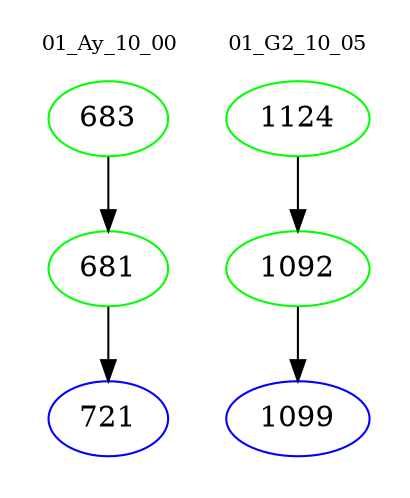 digraph{
subgraph cluster_0 {
color = white
label = "01_Ay_10_00";
fontsize=10;
T0_683 [label="683", color="green"]
T0_683 -> T0_681 [color="black"]
T0_681 [label="681", color="green"]
T0_681 -> T0_721 [color="black"]
T0_721 [label="721", color="blue"]
}
subgraph cluster_1 {
color = white
label = "01_G2_10_05";
fontsize=10;
T1_1124 [label="1124", color="green"]
T1_1124 -> T1_1092 [color="black"]
T1_1092 [label="1092", color="green"]
T1_1092 -> T1_1099 [color="black"]
T1_1099 [label="1099", color="blue"]
}
}
